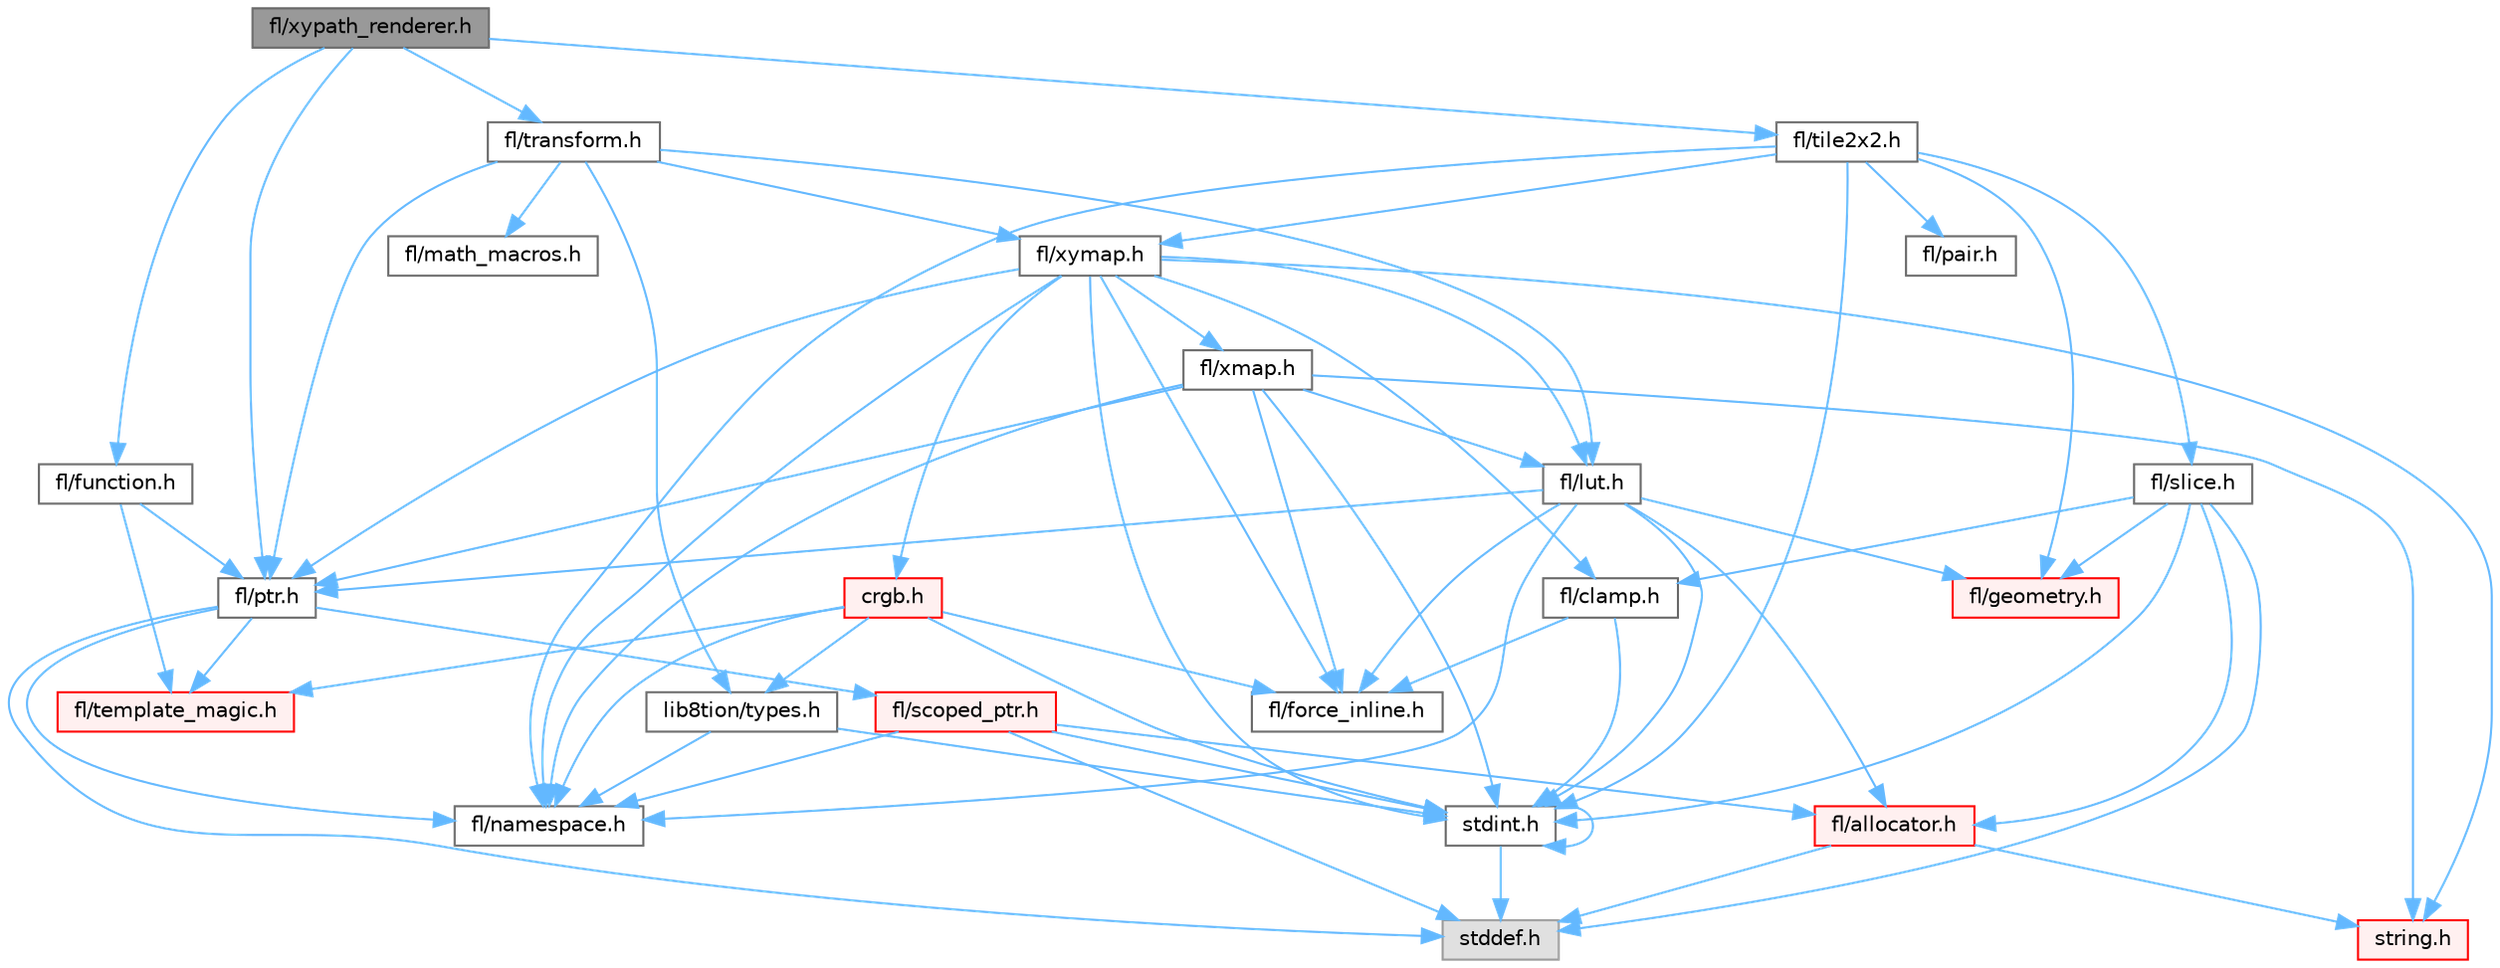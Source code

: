 digraph "fl/xypath_renderer.h"
{
 // INTERACTIVE_SVG=YES
 // LATEX_PDF_SIZE
  bgcolor="transparent";
  edge [fontname=Helvetica,fontsize=10,labelfontname=Helvetica,labelfontsize=10];
  node [fontname=Helvetica,fontsize=10,shape=box,height=0.2,width=0.4];
  Node1 [id="Node000001",label="fl/xypath_renderer.h",height=0.2,width=0.4,color="gray40", fillcolor="grey60", style="filled", fontcolor="black",tooltip=" "];
  Node1 -> Node2 [id="edge1_Node000001_Node000002",color="steelblue1",style="solid",tooltip=" "];
  Node2 [id="Node000002",label="fl/function.h",height=0.2,width=0.4,color="grey40", fillcolor="white", style="filled",URL="$dd/d67/function_8h.html",tooltip=" "];
  Node2 -> Node3 [id="edge2_Node000002_Node000003",color="steelblue1",style="solid",tooltip=" "];
  Node3 [id="Node000003",label="fl/ptr.h",height=0.2,width=0.4,color="grey40", fillcolor="white", style="filled",URL="$dd/d98/ptr_8h.html",tooltip=" "];
  Node3 -> Node4 [id="edge3_Node000003_Node000004",color="steelblue1",style="solid",tooltip=" "];
  Node4 [id="Node000004",label="stddef.h",height=0.2,width=0.4,color="grey60", fillcolor="#E0E0E0", style="filled",tooltip=" "];
  Node3 -> Node5 [id="edge4_Node000003_Node000005",color="steelblue1",style="solid",tooltip=" "];
  Node5 [id="Node000005",label="fl/namespace.h",height=0.2,width=0.4,color="grey40", fillcolor="white", style="filled",URL="$df/d2a/namespace_8h.html",tooltip="Implements the FastLED namespace macros."];
  Node3 -> Node6 [id="edge5_Node000003_Node000006",color="steelblue1",style="solid",tooltip=" "];
  Node6 [id="Node000006",label="fl/scoped_ptr.h",height=0.2,width=0.4,color="red", fillcolor="#FFF0F0", style="filled",URL="$d0/d44/scoped__ptr_8h.html",tooltip=" "];
  Node6 -> Node4 [id="edge6_Node000006_Node000004",color="steelblue1",style="solid",tooltip=" "];
  Node6 -> Node7 [id="edge7_Node000006_Node000007",color="steelblue1",style="solid",tooltip=" "];
  Node7 [id="Node000007",label="stdint.h",height=0.2,width=0.4,color="grey40", fillcolor="white", style="filled",URL="$df/dd8/stdint_8h.html",tooltip=" "];
  Node7 -> Node4 [id="edge8_Node000007_Node000004",color="steelblue1",style="solid",tooltip=" "];
  Node7 -> Node7 [id="edge9_Node000007_Node000007",color="steelblue1",style="solid",tooltip=" "];
  Node6 -> Node8 [id="edge10_Node000006_Node000008",color="steelblue1",style="solid",tooltip=" "];
  Node8 [id="Node000008",label="fl/allocator.h",height=0.2,width=0.4,color="red", fillcolor="#FFF0F0", style="filled",URL="$da/da9/allocator_8h.html",tooltip=" "];
  Node8 -> Node4 [id="edge11_Node000008_Node000004",color="steelblue1",style="solid",tooltip=" "];
  Node8 -> Node10 [id="edge12_Node000008_Node000010",color="steelblue1",style="solid",tooltip=" "];
  Node10 [id="Node000010",label="string.h",height=0.2,width=0.4,color="red", fillcolor="#FFF0F0", style="filled",URL="$da/d66/string_8h.html",tooltip=" "];
  Node6 -> Node5 [id="edge13_Node000006_Node000005",color="steelblue1",style="solid",tooltip=" "];
  Node3 -> Node18 [id="edge14_Node000003_Node000018",color="steelblue1",style="solid",tooltip=" "];
  Node18 [id="Node000018",label="fl/template_magic.h",height=0.2,width=0.4,color="red", fillcolor="#FFF0F0", style="filled",URL="$d8/d0c/template__magic_8h.html",tooltip=" "];
  Node2 -> Node18 [id="edge15_Node000002_Node000018",color="steelblue1",style="solid",tooltip=" "];
  Node1 -> Node3 [id="edge16_Node000001_Node000003",color="steelblue1",style="solid",tooltip=" "];
  Node1 -> Node26 [id="edge17_Node000001_Node000026",color="steelblue1",style="solid",tooltip=" "];
  Node26 [id="Node000026",label="fl/tile2x2.h",height=0.2,width=0.4,color="grey40", fillcolor="white", style="filled",URL="$d2/db4/tile2x2_8h.html",tooltip=" "];
  Node26 -> Node7 [id="edge18_Node000026_Node000007",color="steelblue1",style="solid",tooltip=" "];
  Node26 -> Node12 [id="edge19_Node000026_Node000012",color="steelblue1",style="solid",tooltip=" "];
  Node12 [id="Node000012",label="fl/geometry.h",height=0.2,width=0.4,color="red", fillcolor="#FFF0F0", style="filled",URL="$d4/d67/geometry_8h.html",tooltip=" "];
  Node26 -> Node5 [id="edge20_Node000026_Node000005",color="steelblue1",style="solid",tooltip=" "];
  Node26 -> Node27 [id="edge21_Node000026_Node000027",color="steelblue1",style="solid",tooltip=" "];
  Node27 [id="Node000027",label="fl/pair.h",height=0.2,width=0.4,color="grey40", fillcolor="white", style="filled",URL="$d3/d41/pair_8h.html",tooltip=" "];
  Node26 -> Node28 [id="edge22_Node000026_Node000028",color="steelblue1",style="solid",tooltip=" "];
  Node28 [id="Node000028",label="fl/slice.h",height=0.2,width=0.4,color="grey40", fillcolor="white", style="filled",URL="$d0/d48/slice_8h.html",tooltip=" "];
  Node28 -> Node4 [id="edge23_Node000028_Node000004",color="steelblue1",style="solid",tooltip=" "];
  Node28 -> Node7 [id="edge24_Node000028_Node000007",color="steelblue1",style="solid",tooltip=" "];
  Node28 -> Node14 [id="edge25_Node000028_Node000014",color="steelblue1",style="solid",tooltip=" "];
  Node14 [id="Node000014",label="fl/clamp.h",height=0.2,width=0.4,color="grey40", fillcolor="white", style="filled",URL="$d6/dd3/clamp_8h.html",tooltip=" "];
  Node14 -> Node7 [id="edge26_Node000014_Node000007",color="steelblue1",style="solid",tooltip=" "];
  Node14 -> Node15 [id="edge27_Node000014_Node000015",color="steelblue1",style="solid",tooltip=" "];
  Node15 [id="Node000015",label="fl/force_inline.h",height=0.2,width=0.4,color="grey40", fillcolor="white", style="filled",URL="$d4/d64/force__inline_8h.html",tooltip=" "];
  Node28 -> Node12 [id="edge28_Node000028_Node000012",color="steelblue1",style="solid",tooltip=" "];
  Node28 -> Node8 [id="edge29_Node000028_Node000008",color="steelblue1",style="solid",tooltip=" "];
  Node26 -> Node29 [id="edge30_Node000026_Node000029",color="steelblue1",style="solid",tooltip=" "];
  Node29 [id="Node000029",label="fl/xymap.h",height=0.2,width=0.4,color="grey40", fillcolor="white", style="filled",URL="$da/d61/xymap_8h.html",tooltip=" "];
  Node29 -> Node7 [id="edge31_Node000029_Node000007",color="steelblue1",style="solid",tooltip=" "];
  Node29 -> Node10 [id="edge32_Node000029_Node000010",color="steelblue1",style="solid",tooltip=" "];
  Node29 -> Node30 [id="edge33_Node000029_Node000030",color="steelblue1",style="solid",tooltip=" "];
  Node30 [id="Node000030",label="crgb.h",height=0.2,width=0.4,color="red", fillcolor="#FFF0F0", style="filled",URL="$db/dd1/crgb_8h.html",tooltip="Defines the red, green, and blue (RGB) pixel struct."];
  Node30 -> Node7 [id="edge34_Node000030_Node000007",color="steelblue1",style="solid",tooltip=" "];
  Node30 -> Node5 [id="edge35_Node000030_Node000005",color="steelblue1",style="solid",tooltip=" "];
  Node30 -> Node33 [id="edge36_Node000030_Node000033",color="steelblue1",style="solid",tooltip=" "];
  Node33 [id="Node000033",label="lib8tion/types.h",height=0.2,width=0.4,color="grey40", fillcolor="white", style="filled",URL="$d9/ddf/lib8tion_2types_8h.html",tooltip="Defines fractional types used for lib8tion functions."];
  Node33 -> Node7 [id="edge37_Node000033_Node000007",color="steelblue1",style="solid",tooltip=" "];
  Node33 -> Node5 [id="edge38_Node000033_Node000005",color="steelblue1",style="solid",tooltip=" "];
  Node30 -> Node15 [id="edge39_Node000030_Node000015",color="steelblue1",style="solid",tooltip=" "];
  Node30 -> Node18 [id="edge40_Node000030_Node000018",color="steelblue1",style="solid",tooltip=" "];
  Node29 -> Node14 [id="edge41_Node000029_Node000014",color="steelblue1",style="solid",tooltip=" "];
  Node29 -> Node15 [id="edge42_Node000029_Node000015",color="steelblue1",style="solid",tooltip=" "];
  Node29 -> Node34 [id="edge43_Node000029_Node000034",color="steelblue1",style="solid",tooltip=" "];
  Node34 [id="Node000034",label="fl/lut.h",height=0.2,width=0.4,color="grey40", fillcolor="white", style="filled",URL="$db/d54/lut_8h.html",tooltip=" "];
  Node34 -> Node8 [id="edge44_Node000034_Node000008",color="steelblue1",style="solid",tooltip=" "];
  Node34 -> Node15 [id="edge45_Node000034_Node000015",color="steelblue1",style="solid",tooltip=" "];
  Node34 -> Node3 [id="edge46_Node000034_Node000003",color="steelblue1",style="solid",tooltip=" "];
  Node34 -> Node7 [id="edge47_Node000034_Node000007",color="steelblue1",style="solid",tooltip=" "];
  Node34 -> Node12 [id="edge48_Node000034_Node000012",color="steelblue1",style="solid",tooltip=" "];
  Node34 -> Node5 [id="edge49_Node000034_Node000005",color="steelblue1",style="solid",tooltip=" "];
  Node29 -> Node5 [id="edge50_Node000029_Node000005",color="steelblue1",style="solid",tooltip=" "];
  Node29 -> Node3 [id="edge51_Node000029_Node000003",color="steelblue1",style="solid",tooltip=" "];
  Node29 -> Node35 [id="edge52_Node000029_Node000035",color="steelblue1",style="solid",tooltip=" "];
  Node35 [id="Node000035",label="fl/xmap.h",height=0.2,width=0.4,color="grey40", fillcolor="white", style="filled",URL="$dd/dcc/xmap_8h.html",tooltip=" "];
  Node35 -> Node7 [id="edge53_Node000035_Node000007",color="steelblue1",style="solid",tooltip=" "];
  Node35 -> Node10 [id="edge54_Node000035_Node000010",color="steelblue1",style="solid",tooltip=" "];
  Node35 -> Node15 [id="edge55_Node000035_Node000015",color="steelblue1",style="solid",tooltip=" "];
  Node35 -> Node34 [id="edge56_Node000035_Node000034",color="steelblue1",style="solid",tooltip=" "];
  Node35 -> Node3 [id="edge57_Node000035_Node000003",color="steelblue1",style="solid",tooltip=" "];
  Node35 -> Node5 [id="edge58_Node000035_Node000005",color="steelblue1",style="solid",tooltip=" "];
  Node1 -> Node36 [id="edge59_Node000001_Node000036",color="steelblue1",style="solid",tooltip=" "];
  Node36 [id="Node000036",label="fl/transform.h",height=0.2,width=0.4,color="grey40", fillcolor="white", style="filled",URL="$d2/d80/transform_8h.html",tooltip=" "];
  Node36 -> Node34 [id="edge60_Node000036_Node000034",color="steelblue1",style="solid",tooltip=" "];
  Node36 -> Node17 [id="edge61_Node000036_Node000017",color="steelblue1",style="solid",tooltip=" "];
  Node17 [id="Node000017",label="fl/math_macros.h",height=0.2,width=0.4,color="grey40", fillcolor="white", style="filled",URL="$d8/db8/math__macros_8h.html",tooltip=" "];
  Node36 -> Node3 [id="edge62_Node000036_Node000003",color="steelblue1",style="solid",tooltip=" "];
  Node36 -> Node29 [id="edge63_Node000036_Node000029",color="steelblue1",style="solid",tooltip=" "];
  Node36 -> Node33 [id="edge64_Node000036_Node000033",color="steelblue1",style="solid",tooltip=" "];
}
